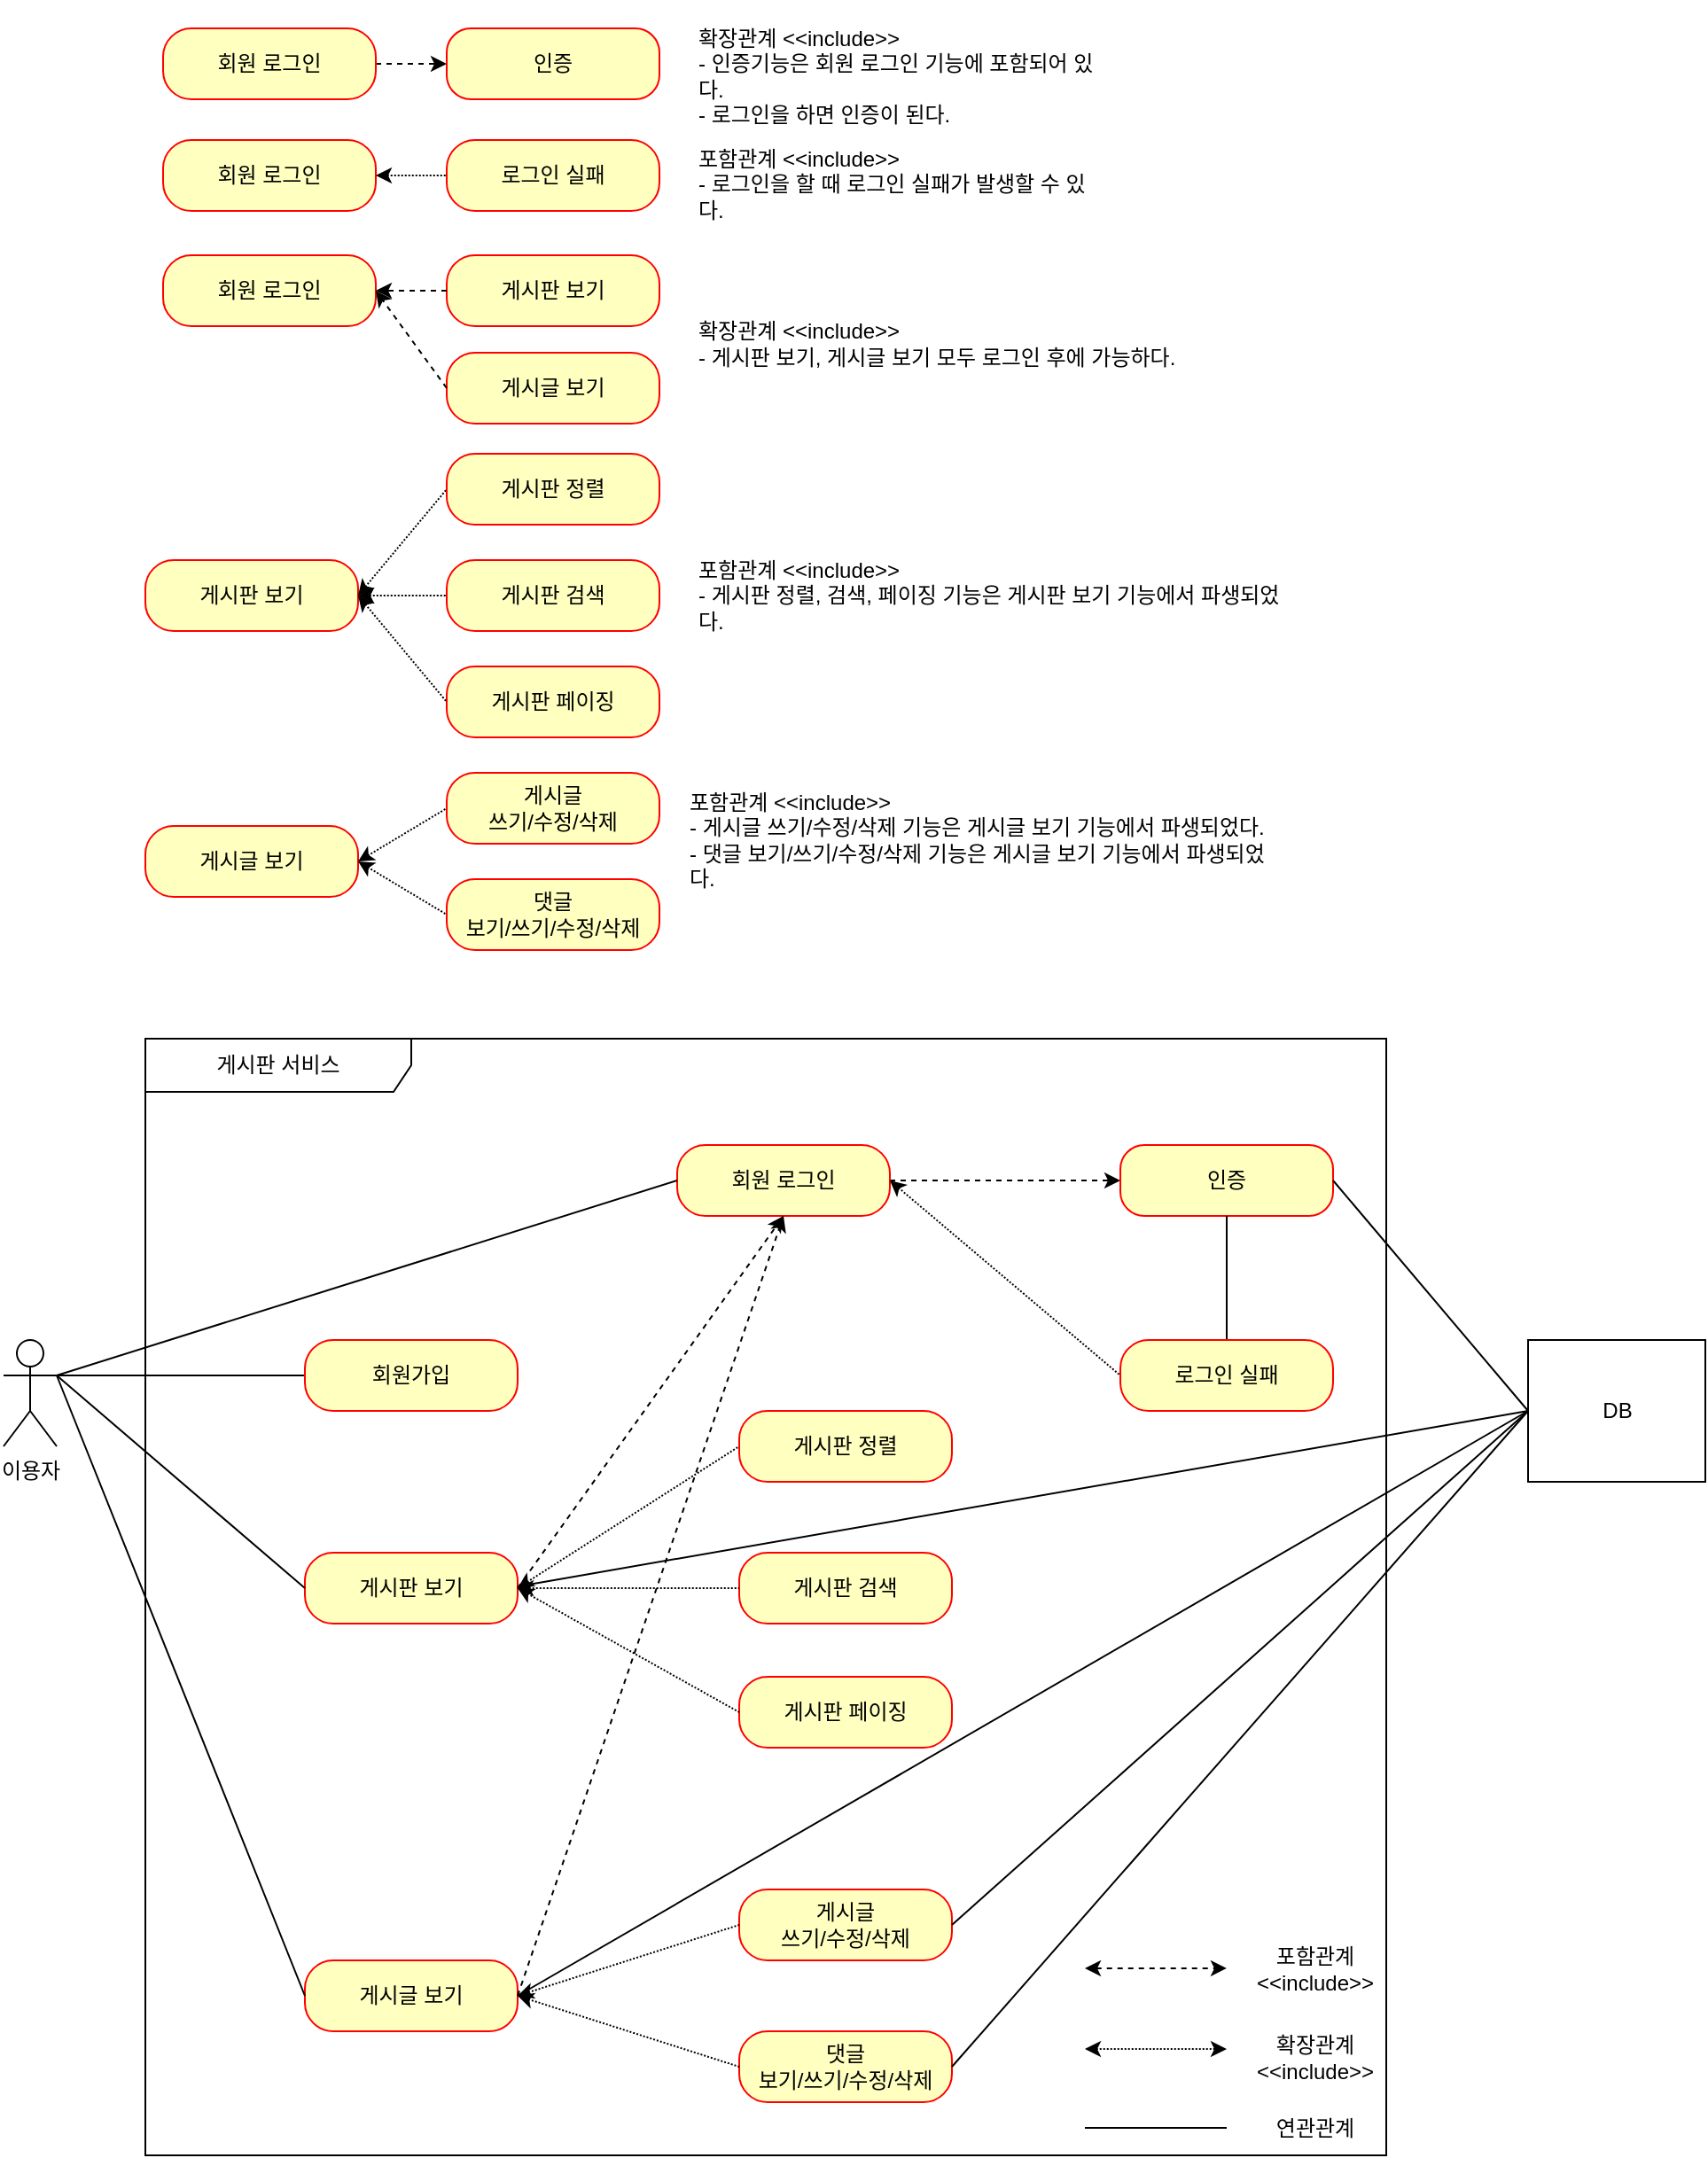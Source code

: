 <mxfile version="21.1.2" type="github">
  <diagram name="페이지-1" id="T4Wuuig0YvPSh3bQj3FD">
    <mxGraphModel dx="1588" dy="3495" grid="1" gridSize="10" guides="1" tooltips="1" connect="1" arrows="1" fold="1" page="1" pageScale="1" pageWidth="827" pageHeight="1169" math="0" shadow="0">
      <root>
        <mxCell id="0" />
        <mxCell id="1" parent="0" />
        <mxCell id="jKe8y5UNzDwb2o2jiz_U-1" value="이용자" style="shape=umlActor;verticalLabelPosition=bottom;verticalAlign=top;html=1;" vertex="1" parent="1">
          <mxGeometry x="180" y="110" width="30" height="60" as="geometry" />
        </mxCell>
        <mxCell id="jKe8y5UNzDwb2o2jiz_U-2" value="게시판 서비스" style="shape=umlFrame;whiteSpace=wrap;html=1;width=150;height=30;" vertex="1" parent="1">
          <mxGeometry x="260" y="-60" width="700" height="630" as="geometry" />
        </mxCell>
        <mxCell id="jKe8y5UNzDwb2o2jiz_U-3" style="rounded=0;orthogonalLoop=1;jettySize=auto;html=1;entryX=1;entryY=0.333;entryDx=0;entryDy=0;entryPerimeter=0;exitX=0;exitY=0.5;exitDx=0;exitDy=0;endArrow=none;endFill=0;" edge="1" parent="1" source="jKe8y5UNzDwb2o2jiz_U-4" target="jKe8y5UNzDwb2o2jiz_U-1">
          <mxGeometry relative="1" as="geometry" />
        </mxCell>
        <mxCell id="jKe8y5UNzDwb2o2jiz_U-4" value="회원가입" style="rounded=1;whiteSpace=wrap;html=1;arcSize=40;fontColor=#000000;fillColor=#ffffc0;strokeColor=#ff0000;" vertex="1" parent="1">
          <mxGeometry x="350" y="110" width="120" height="40" as="geometry" />
        </mxCell>
        <mxCell id="jKe8y5UNzDwb2o2jiz_U-5" value="게시판 보기" style="rounded=1;whiteSpace=wrap;html=1;arcSize=40;fontColor=#000000;fillColor=#ffffc0;strokeColor=#ff0000;" vertex="1" parent="1">
          <mxGeometry x="350" y="230" width="120" height="40" as="geometry" />
        </mxCell>
        <mxCell id="jKe8y5UNzDwb2o2jiz_U-6" value="게시글 보기" style="rounded=1;whiteSpace=wrap;html=1;arcSize=40;fontColor=#000000;fillColor=#ffffc0;strokeColor=#ff0000;" vertex="1" parent="1">
          <mxGeometry x="350" y="460" width="120" height="40" as="geometry" />
        </mxCell>
        <mxCell id="jKe8y5UNzDwb2o2jiz_U-7" value="" style="edgeStyle=none;rounded=0;orthogonalLoop=1;jettySize=auto;html=1;endArrow=classic;endFill=1;dashed=1;" edge="1" parent="1" source="jKe8y5UNzDwb2o2jiz_U-8" target="jKe8y5UNzDwb2o2jiz_U-9">
          <mxGeometry relative="1" as="geometry" />
        </mxCell>
        <mxCell id="jKe8y5UNzDwb2o2jiz_U-8" value="회원 로그인" style="rounded=1;whiteSpace=wrap;html=1;arcSize=40;fontColor=#000000;fillColor=#ffffc0;strokeColor=#ff0000;" vertex="1" parent="1">
          <mxGeometry x="560" width="120" height="40" as="geometry" />
        </mxCell>
        <mxCell id="jKe8y5UNzDwb2o2jiz_U-9" value="인증" style="rounded=1;whiteSpace=wrap;html=1;arcSize=34;fontColor=#000000;fillColor=#ffffc0;strokeColor=#ff0000;" vertex="1" parent="1">
          <mxGeometry x="810" width="120" height="40" as="geometry" />
        </mxCell>
        <mxCell id="jKe8y5UNzDwb2o2jiz_U-10" value="" style="edgeStyle=none;rounded=0;orthogonalLoop=1;jettySize=auto;html=1;endArrow=none;endFill=0;" edge="1" parent="1" source="jKe8y5UNzDwb2o2jiz_U-11" target="jKe8y5UNzDwb2o2jiz_U-9">
          <mxGeometry relative="1" as="geometry" />
        </mxCell>
        <mxCell id="jKe8y5UNzDwb2o2jiz_U-11" value="로그인 실패" style="rounded=1;whiteSpace=wrap;html=1;arcSize=40;fontColor=#000000;fillColor=#ffffc0;strokeColor=#ff0000;" vertex="1" parent="1">
          <mxGeometry x="810" y="110" width="120" height="40" as="geometry" />
        </mxCell>
        <mxCell id="jKe8y5UNzDwb2o2jiz_U-12" value="게시판 정렬" style="rounded=1;whiteSpace=wrap;html=1;arcSize=40;fontColor=#000000;fillColor=#ffffc0;strokeColor=#ff0000;" vertex="1" parent="1">
          <mxGeometry x="595" y="150" width="120" height="40" as="geometry" />
        </mxCell>
        <mxCell id="jKe8y5UNzDwb2o2jiz_U-13" value="게시판 검색" style="rounded=1;whiteSpace=wrap;html=1;arcSize=40;fontColor=#000000;fillColor=#ffffc0;strokeColor=#ff0000;" vertex="1" parent="1">
          <mxGeometry x="595" y="230" width="120" height="40" as="geometry" />
        </mxCell>
        <mxCell id="jKe8y5UNzDwb2o2jiz_U-14" value="게시글 &lt;br&gt;쓰기/수정/삭제" style="rounded=1;whiteSpace=wrap;html=1;arcSize=40;fontColor=#000000;fillColor=#ffffc0;strokeColor=#ff0000;" vertex="1" parent="1">
          <mxGeometry x="595" y="420" width="120" height="40" as="geometry" />
        </mxCell>
        <mxCell id="jKe8y5UNzDwb2o2jiz_U-15" value="댓글 &lt;br&gt;보기/쓰기/수정/삭제" style="rounded=1;whiteSpace=wrap;html=1;arcSize=40;fontColor=#000000;fillColor=#ffffc0;strokeColor=#ff0000;" vertex="1" parent="1">
          <mxGeometry x="595" y="500" width="120" height="40" as="geometry" />
        </mxCell>
        <mxCell id="jKe8y5UNzDwb2o2jiz_U-16" style="edgeStyle=none;rounded=0;orthogonalLoop=1;jettySize=auto;html=1;exitX=0.5;exitY=1;exitDx=0;exitDy=0;" edge="1" parent="1" source="jKe8y5UNzDwb2o2jiz_U-8" target="jKe8y5UNzDwb2o2jiz_U-8">
          <mxGeometry relative="1" as="geometry" />
        </mxCell>
        <mxCell id="jKe8y5UNzDwb2o2jiz_U-17" style="rounded=0;orthogonalLoop=1;jettySize=auto;html=1;exitX=0;exitY=0.5;exitDx=0;exitDy=0;endArrow=none;endFill=0;" edge="1" parent="1" source="jKe8y5UNzDwb2o2jiz_U-8">
          <mxGeometry relative="1" as="geometry">
            <mxPoint x="330" y="90" as="sourcePoint" />
            <mxPoint x="210" y="130" as="targetPoint" />
          </mxGeometry>
        </mxCell>
        <mxCell id="jKe8y5UNzDwb2o2jiz_U-18" style="rounded=0;orthogonalLoop=1;jettySize=auto;html=1;exitX=0;exitY=0.5;exitDx=0;exitDy=0;endArrow=none;endFill=0;" edge="1" parent="1" source="jKe8y5UNzDwb2o2jiz_U-5">
          <mxGeometry relative="1" as="geometry">
            <mxPoint x="360" y="140" as="sourcePoint" />
            <mxPoint x="210" y="130" as="targetPoint" />
          </mxGeometry>
        </mxCell>
        <mxCell id="jKe8y5UNzDwb2o2jiz_U-19" style="rounded=0;orthogonalLoop=1;jettySize=auto;html=1;exitX=0;exitY=0.5;exitDx=0;exitDy=0;endArrow=none;endFill=0;" edge="1" parent="1" source="jKe8y5UNzDwb2o2jiz_U-6">
          <mxGeometry relative="1" as="geometry">
            <mxPoint x="360" y="220" as="sourcePoint" />
            <mxPoint x="210" y="130" as="targetPoint" />
          </mxGeometry>
        </mxCell>
        <mxCell id="jKe8y5UNzDwb2o2jiz_U-20" value="" style="edgeStyle=none;rounded=0;orthogonalLoop=1;jettySize=auto;html=1;endArrow=none;endFill=0;entryX=0;entryY=0.5;entryDx=0;entryDy=0;exitX=1;exitY=0.5;exitDx=0;exitDy=0;dashed=1;startArrow=classic;startFill=1;dashPattern=1 1;" edge="1" parent="1" source="jKe8y5UNzDwb2o2jiz_U-8" target="jKe8y5UNzDwb2o2jiz_U-11">
          <mxGeometry relative="1" as="geometry">
            <mxPoint x="610" y="30" as="sourcePoint" />
            <mxPoint x="690" y="30" as="targetPoint" />
          </mxGeometry>
        </mxCell>
        <mxCell id="jKe8y5UNzDwb2o2jiz_U-21" value="" style="edgeStyle=none;rounded=0;orthogonalLoop=1;jettySize=auto;html=1;endArrow=classic;endFill=1;dashed=1;startArrow=classic;startFill=1;" edge="1" parent="1">
          <mxGeometry relative="1" as="geometry">
            <mxPoint x="790" y="464.47" as="sourcePoint" />
            <mxPoint x="870" y="464.47" as="targetPoint" />
          </mxGeometry>
        </mxCell>
        <mxCell id="jKe8y5UNzDwb2o2jiz_U-22" value="포함관계 &amp;lt;&amp;lt;include&amp;gt;&amp;gt;" style="text;html=1;strokeColor=none;fillColor=none;align=center;verticalAlign=middle;whiteSpace=wrap;rounded=0;" vertex="1" parent="1">
          <mxGeometry x="890" y="450" width="60" height="30" as="geometry" />
        </mxCell>
        <mxCell id="jKe8y5UNzDwb2o2jiz_U-23" value="&lt;br&gt;&lt;span style=&quot;text-align: center;&quot;&gt;확장관계 &amp;lt;&amp;lt;include&amp;gt;&amp;gt;&lt;br&gt;&lt;/span&gt;- 인증기능은 회원 로그인 기능에 포함되어 있다.&lt;br&gt;- 로그인을 하면 인증이 된다." style="text;html=1;strokeColor=none;fillColor=none;align=left;verticalAlign=middle;whiteSpace=wrap;rounded=0;imageAlign=right;" vertex="1" parent="1">
          <mxGeometry x="570" y="-625" width="230" height="30" as="geometry" />
        </mxCell>
        <mxCell id="jKe8y5UNzDwb2o2jiz_U-24" value="확장관계 &amp;lt;&amp;lt;include&amp;gt;&amp;gt;" style="text;html=1;strokeColor=none;fillColor=none;align=center;verticalAlign=middle;whiteSpace=wrap;rounded=0;" vertex="1" parent="1">
          <mxGeometry x="890" y="500" width="60" height="30" as="geometry" />
        </mxCell>
        <mxCell id="jKe8y5UNzDwb2o2jiz_U-25" value="&lt;span style=&quot;text-align: center;&quot;&gt;포함관계 &amp;lt;&amp;lt;include&amp;gt;&amp;gt;&lt;/span&gt;&lt;br&gt;- 로그인을 할 때 로그인 실패가 발생할 수 있다." style="text;html=1;strokeColor=none;fillColor=none;align=left;verticalAlign=middle;whiteSpace=wrap;rounded=0;" vertex="1" parent="1">
          <mxGeometry x="570" y="-557" width="230" height="30" as="geometry" />
        </mxCell>
        <mxCell id="jKe8y5UNzDwb2o2jiz_U-26" value="" style="rounded=0;orthogonalLoop=1;jettySize=auto;html=1;endArrow=classic;endFill=1;dashed=1;exitX=1;exitY=0.5;exitDx=0;exitDy=0;entryX=0.5;entryY=1;entryDx=0;entryDy=0;" edge="1" parent="1" source="jKe8y5UNzDwb2o2jiz_U-5" target="jKe8y5UNzDwb2o2jiz_U-8">
          <mxGeometry relative="1" as="geometry">
            <mxPoint x="480" y="209.58" as="sourcePoint" />
            <mxPoint x="610" y="209.58" as="targetPoint" />
          </mxGeometry>
        </mxCell>
        <mxCell id="jKe8y5UNzDwb2o2jiz_U-27" value="" style="rounded=0;orthogonalLoop=1;jettySize=auto;html=1;endArrow=classic;endFill=1;dashed=1;exitX=1;exitY=0.5;exitDx=0;exitDy=0;entryX=0.5;entryY=1;entryDx=0;entryDy=0;" edge="1" parent="1" source="jKe8y5UNzDwb2o2jiz_U-6" target="jKe8y5UNzDwb2o2jiz_U-8">
          <mxGeometry relative="1" as="geometry">
            <mxPoint x="490.0" y="400" as="sourcePoint" />
            <mxPoint x="640" y="230" as="targetPoint" />
          </mxGeometry>
        </mxCell>
        <mxCell id="jKe8y5UNzDwb2o2jiz_U-28" value="&lt;br&gt;" style="edgeLabel;html=1;align=center;verticalAlign=middle;resizable=0;points=[];" vertex="1" connectable="0" parent="jKe8y5UNzDwb2o2jiz_U-27">
          <mxGeometry x="0.048" y="-2" relative="1" as="geometry">
            <mxPoint as="offset" />
          </mxGeometry>
        </mxCell>
        <mxCell id="jKe8y5UNzDwb2o2jiz_U-29" value="&lt;span style=&quot;text-align: center;&quot;&gt;확장관계 &amp;lt;&amp;lt;include&amp;gt;&amp;gt;&lt;/span&gt;&lt;br style=&quot;text-align: center;&quot;&gt;- 게시판 보기, 게시글 보기 모두 로그인 후에 가능하다." style="text;html=1;strokeColor=none;fillColor=none;align=left;verticalAlign=middle;whiteSpace=wrap;rounded=0;" vertex="1" parent="1">
          <mxGeometry x="570" y="-467" width="300" height="30" as="geometry" />
        </mxCell>
        <mxCell id="jKe8y5UNzDwb2o2jiz_U-30" value="게시판 페이징" style="rounded=1;whiteSpace=wrap;html=1;arcSize=40;fontColor=#000000;fillColor=#ffffc0;strokeColor=#ff0000;" vertex="1" parent="1">
          <mxGeometry x="595" y="300" width="120" height="40" as="geometry" />
        </mxCell>
        <mxCell id="jKe8y5UNzDwb2o2jiz_U-31" value="" style="edgeStyle=none;rounded=0;orthogonalLoop=1;jettySize=auto;html=1;endArrow=none;endFill=0;entryX=0;entryY=0.5;entryDx=0;entryDy=0;dashed=1;startArrow=classic;startFill=1;dashPattern=1 1;" edge="1" parent="1" target="jKe8y5UNzDwb2o2jiz_U-12">
          <mxGeometry relative="1" as="geometry">
            <mxPoint x="470" y="250" as="sourcePoint" />
            <mxPoint x="730" y="590" as="targetPoint" />
          </mxGeometry>
        </mxCell>
        <mxCell id="jKe8y5UNzDwb2o2jiz_U-32" value="" style="edgeStyle=none;rounded=0;orthogonalLoop=1;jettySize=auto;html=1;endArrow=none;endFill=0;entryX=0;entryY=0.5;entryDx=0;entryDy=0;dashed=1;startArrow=classic;startFill=1;dashPattern=1 1;" edge="1" parent="1" target="jKe8y5UNzDwb2o2jiz_U-13">
          <mxGeometry relative="1" as="geometry">
            <mxPoint x="470" y="250" as="sourcePoint" />
            <mxPoint x="605" y="180" as="targetPoint" />
          </mxGeometry>
        </mxCell>
        <mxCell id="jKe8y5UNzDwb2o2jiz_U-33" value="" style="edgeStyle=none;rounded=0;orthogonalLoop=1;jettySize=auto;html=1;endArrow=none;endFill=0;entryX=0;entryY=0.5;entryDx=0;entryDy=0;dashed=1;startArrow=classic;startFill=1;exitX=1;exitY=0.5;exitDx=0;exitDy=0;dashPattern=1 1;" edge="1" parent="1" source="jKe8y5UNzDwb2o2jiz_U-5" target="jKe8y5UNzDwb2o2jiz_U-30">
          <mxGeometry relative="1" as="geometry">
            <mxPoint x="480" y="260" as="sourcePoint" />
            <mxPoint x="605" y="260" as="targetPoint" />
          </mxGeometry>
        </mxCell>
        <mxCell id="jKe8y5UNzDwb2o2jiz_U-34" value="" style="edgeStyle=none;rounded=0;orthogonalLoop=1;jettySize=auto;html=1;endArrow=classic;endFill=1;dashed=1;startArrow=classic;startFill=1;dashPattern=1 1;" edge="1" parent="1">
          <mxGeometry relative="1" as="geometry">
            <mxPoint x="790" y="510" as="sourcePoint" />
            <mxPoint x="870" y="510" as="targetPoint" />
          </mxGeometry>
        </mxCell>
        <mxCell id="jKe8y5UNzDwb2o2jiz_U-35" value="" style="edgeStyle=none;rounded=0;orthogonalLoop=1;jettySize=auto;html=1;endArrow=none;endFill=0;entryX=0;entryY=0.5;entryDx=0;entryDy=0;dashed=1;startArrow=classic;startFill=1;exitX=1;exitY=0.5;exitDx=0;exitDy=0;dashPattern=1 1;" edge="1" parent="1" source="jKe8y5UNzDwb2o2jiz_U-6" target="jKe8y5UNzDwb2o2jiz_U-14">
          <mxGeometry relative="1" as="geometry">
            <mxPoint x="467.5" y="360" as="sourcePoint" />
            <mxPoint x="592.5" y="430" as="targetPoint" />
          </mxGeometry>
        </mxCell>
        <mxCell id="jKe8y5UNzDwb2o2jiz_U-36" value="" style="edgeStyle=none;rounded=0;orthogonalLoop=1;jettySize=auto;html=1;endArrow=none;endFill=0;entryX=0;entryY=0.5;entryDx=0;entryDy=0;dashed=1;startArrow=classic;startFill=1;dashPattern=1 1;" edge="1" parent="1" target="jKe8y5UNzDwb2o2jiz_U-15">
          <mxGeometry relative="1" as="geometry">
            <mxPoint x="470" y="480" as="sourcePoint" />
            <mxPoint x="605" y="450" as="targetPoint" />
          </mxGeometry>
        </mxCell>
        <mxCell id="jKe8y5UNzDwb2o2jiz_U-37" value="" style="edgeStyle=none;rounded=0;orthogonalLoop=1;jettySize=auto;html=1;endArrow=classic;endFill=1;dashed=1;" edge="1" parent="1" source="jKe8y5UNzDwb2o2jiz_U-38" target="jKe8y5UNzDwb2o2jiz_U-39">
          <mxGeometry relative="1" as="geometry" />
        </mxCell>
        <mxCell id="jKe8y5UNzDwb2o2jiz_U-38" value="회원 로그인" style="rounded=1;whiteSpace=wrap;html=1;arcSize=40;fontColor=#000000;fillColor=#ffffc0;strokeColor=#ff0000;" vertex="1" parent="1">
          <mxGeometry x="270" y="-630" width="120" height="40" as="geometry" />
        </mxCell>
        <mxCell id="jKe8y5UNzDwb2o2jiz_U-39" value="인증" style="rounded=1;whiteSpace=wrap;html=1;arcSize=34;fontColor=#000000;fillColor=#ffffc0;strokeColor=#ff0000;" vertex="1" parent="1">
          <mxGeometry x="430" y="-630" width="120" height="40" as="geometry" />
        </mxCell>
        <mxCell id="jKe8y5UNzDwb2o2jiz_U-40" value="회원 로그인" style="rounded=1;whiteSpace=wrap;html=1;arcSize=40;fontColor=#000000;fillColor=#ffffc0;strokeColor=#ff0000;" vertex="1" parent="1">
          <mxGeometry x="270" y="-567" width="120" height="40" as="geometry" />
        </mxCell>
        <mxCell id="jKe8y5UNzDwb2o2jiz_U-41" value="로그인 실패" style="rounded=1;whiteSpace=wrap;html=1;arcSize=40;fontColor=#000000;fillColor=#ffffc0;strokeColor=#ff0000;" vertex="1" parent="1">
          <mxGeometry x="430" y="-567" width="120" height="40" as="geometry" />
        </mxCell>
        <mxCell id="jKe8y5UNzDwb2o2jiz_U-42" value="" style="edgeStyle=none;rounded=0;orthogonalLoop=1;jettySize=auto;html=1;endArrow=none;endFill=0;entryX=0;entryY=0.5;entryDx=0;entryDy=0;exitX=1;exitY=0.5;exitDx=0;exitDy=0;dashed=1;startArrow=classic;startFill=1;dashPattern=1 1;" edge="1" parent="1" source="jKe8y5UNzDwb2o2jiz_U-40" target="jKe8y5UNzDwb2o2jiz_U-41">
          <mxGeometry relative="1" as="geometry">
            <mxPoint x="470" y="-437" as="sourcePoint" />
            <mxPoint x="550" y="-437" as="targetPoint" />
          </mxGeometry>
        </mxCell>
        <mxCell id="jKe8y5UNzDwb2o2jiz_U-43" value="회원 로그인" style="rounded=1;whiteSpace=wrap;html=1;arcSize=40;fontColor=#000000;fillColor=#ffffc0;strokeColor=#ff0000;" vertex="1" parent="1">
          <mxGeometry x="270" y="-502" width="120" height="40" as="geometry" />
        </mxCell>
        <mxCell id="jKe8y5UNzDwb2o2jiz_U-44" value="게시판 보기" style="rounded=1;whiteSpace=wrap;html=1;arcSize=40;fontColor=#000000;fillColor=#ffffc0;strokeColor=#ff0000;" vertex="1" parent="1">
          <mxGeometry x="430" y="-502" width="120" height="40" as="geometry" />
        </mxCell>
        <mxCell id="jKe8y5UNzDwb2o2jiz_U-45" value="게시글 보기" style="rounded=1;whiteSpace=wrap;html=1;arcSize=40;fontColor=#000000;fillColor=#ffffc0;strokeColor=#ff0000;" vertex="1" parent="1">
          <mxGeometry x="430" y="-447" width="120" height="40" as="geometry" />
        </mxCell>
        <mxCell id="jKe8y5UNzDwb2o2jiz_U-46" value="" style="rounded=0;orthogonalLoop=1;jettySize=auto;html=1;endArrow=classic;endFill=1;dashed=1;exitX=0;exitY=0.5;exitDx=0;exitDy=0;entryX=1;entryY=0.5;entryDx=0;entryDy=0;" edge="1" parent="1" source="jKe8y5UNzDwb2o2jiz_U-44" target="jKe8y5UNzDwb2o2jiz_U-43">
          <mxGeometry relative="1" as="geometry">
            <mxPoint x="360" y="-252" as="sourcePoint" />
            <mxPoint x="510" y="-462" as="targetPoint" />
          </mxGeometry>
        </mxCell>
        <mxCell id="jKe8y5UNzDwb2o2jiz_U-47" value="" style="rounded=0;orthogonalLoop=1;jettySize=auto;html=1;endArrow=classic;endFill=1;dashed=1;exitX=0;exitY=0.5;exitDx=0;exitDy=0;entryX=1;entryY=0.5;entryDx=0;entryDy=0;" edge="1" parent="1" source="jKe8y5UNzDwb2o2jiz_U-45" target="jKe8y5UNzDwb2o2jiz_U-43">
          <mxGeometry relative="1" as="geometry">
            <mxPoint x="440" y="-472" as="sourcePoint" />
            <mxPoint x="400" y="-472" as="targetPoint" />
          </mxGeometry>
        </mxCell>
        <mxCell id="jKe8y5UNzDwb2o2jiz_U-48" value="게시판 보기" style="rounded=1;whiteSpace=wrap;html=1;arcSize=40;fontColor=#000000;fillColor=#ffffc0;strokeColor=#ff0000;" vertex="1" parent="1">
          <mxGeometry x="260" y="-330" width="120" height="40" as="geometry" />
        </mxCell>
        <mxCell id="jKe8y5UNzDwb2o2jiz_U-49" value="게시판 검색" style="rounded=1;whiteSpace=wrap;html=1;arcSize=40;fontColor=#000000;fillColor=#ffffc0;strokeColor=#ff0000;" vertex="1" parent="1">
          <mxGeometry x="430" y="-330" width="120" height="40" as="geometry" />
        </mxCell>
        <mxCell id="jKe8y5UNzDwb2o2jiz_U-50" value="게시판 페이징" style="rounded=1;whiteSpace=wrap;html=1;arcSize=40;fontColor=#000000;fillColor=#ffffc0;strokeColor=#ff0000;" vertex="1" parent="1">
          <mxGeometry x="430" y="-270" width="120" height="40" as="geometry" />
        </mxCell>
        <mxCell id="jKe8y5UNzDwb2o2jiz_U-51" value="" style="edgeStyle=none;rounded=0;orthogonalLoop=1;jettySize=auto;html=1;endArrow=none;endFill=0;entryX=0;entryY=0.5;entryDx=0;entryDy=0;dashed=1;startArrow=classic;startFill=1;dashPattern=1 1;" edge="1" parent="1" target="jKe8y5UNzDwb2o2jiz_U-54">
          <mxGeometry relative="1" as="geometry">
            <mxPoint x="380" y="-310" as="sourcePoint" />
            <mxPoint x="502.5" y="-380" as="targetPoint" />
          </mxGeometry>
        </mxCell>
        <mxCell id="jKe8y5UNzDwb2o2jiz_U-52" value="" style="edgeStyle=none;rounded=0;orthogonalLoop=1;jettySize=auto;html=1;endArrow=none;endFill=0;entryX=0;entryY=0.5;entryDx=0;entryDy=0;dashed=1;startArrow=classic;startFill=1;dashPattern=1 1;exitX=1;exitY=0.5;exitDx=0;exitDy=0;" edge="1" parent="1" source="jKe8y5UNzDwb2o2jiz_U-48" target="jKe8y5UNzDwb2o2jiz_U-49">
          <mxGeometry relative="1" as="geometry">
            <mxPoint x="377.5" y="-300" as="sourcePoint" />
            <mxPoint x="512.5" y="-370" as="targetPoint" />
          </mxGeometry>
        </mxCell>
        <mxCell id="jKe8y5UNzDwb2o2jiz_U-53" value="" style="edgeStyle=none;rounded=0;orthogonalLoop=1;jettySize=auto;html=1;endArrow=none;endFill=0;entryX=0;entryY=0.5;entryDx=0;entryDy=0;dashed=1;startArrow=classic;startFill=1;dashPattern=1 1;" edge="1" parent="1" target="jKe8y5UNzDwb2o2jiz_U-50">
          <mxGeometry relative="1" as="geometry">
            <mxPoint x="380" y="-310" as="sourcePoint" />
            <mxPoint x="512.5" y="-290" as="targetPoint" />
          </mxGeometry>
        </mxCell>
        <mxCell id="jKe8y5UNzDwb2o2jiz_U-54" value="게시판 정렬" style="rounded=1;whiteSpace=wrap;html=1;arcSize=40;fontColor=#000000;fillColor=#ffffc0;strokeColor=#ff0000;" vertex="1" parent="1">
          <mxGeometry x="430" y="-390" width="120" height="40" as="geometry" />
        </mxCell>
        <mxCell id="jKe8y5UNzDwb2o2jiz_U-55" value="&lt;span style=&quot;text-align: center;&quot;&gt;포함관계 &amp;lt;&amp;lt;include&amp;gt;&amp;gt;&lt;/span&gt;&lt;br&gt;- 게시판 정렬, 검색, 페이징 기능은 게시판 보기 기능에서 파생되었다." style="text;html=1;strokeColor=none;fillColor=none;align=left;verticalAlign=middle;whiteSpace=wrap;rounded=0;" vertex="1" parent="1">
          <mxGeometry x="570" y="-325" width="340" height="30" as="geometry" />
        </mxCell>
        <mxCell id="jKe8y5UNzDwb2o2jiz_U-56" value="게시글 보기" style="rounded=1;whiteSpace=wrap;html=1;arcSize=40;fontColor=#000000;fillColor=#ffffc0;strokeColor=#ff0000;" vertex="1" parent="1">
          <mxGeometry x="260" y="-180" width="120" height="40" as="geometry" />
        </mxCell>
        <mxCell id="jKe8y5UNzDwb2o2jiz_U-57" value="게시글 &lt;br&gt;쓰기/수정/삭제" style="rounded=1;whiteSpace=wrap;html=1;arcSize=40;fontColor=#000000;fillColor=#ffffc0;strokeColor=#ff0000;" vertex="1" parent="1">
          <mxGeometry x="430" y="-210" width="120" height="40" as="geometry" />
        </mxCell>
        <mxCell id="jKe8y5UNzDwb2o2jiz_U-58" value="댓글 &lt;br&gt;보기/쓰기/수정/삭제" style="rounded=1;whiteSpace=wrap;html=1;arcSize=40;fontColor=#000000;fillColor=#ffffc0;strokeColor=#ff0000;" vertex="1" parent="1">
          <mxGeometry x="430" y="-150" width="120" height="40" as="geometry" />
        </mxCell>
        <mxCell id="jKe8y5UNzDwb2o2jiz_U-59" value="" style="edgeStyle=none;rounded=0;orthogonalLoop=1;jettySize=auto;html=1;endArrow=none;endFill=0;entryX=0;entryY=0.5;entryDx=0;entryDy=0;dashed=1;startArrow=classic;startFill=1;exitX=1;exitY=0.5;exitDx=0;exitDy=0;dashPattern=1 1;" edge="1" parent="1" source="jKe8y5UNzDwb2o2jiz_U-56" target="jKe8y5UNzDwb2o2jiz_U-57">
          <mxGeometry relative="1" as="geometry">
            <mxPoint x="302.5" y="-260" as="sourcePoint" />
            <mxPoint x="427.5" y="-190" as="targetPoint" />
          </mxGeometry>
        </mxCell>
        <mxCell id="jKe8y5UNzDwb2o2jiz_U-60" value="" style="edgeStyle=none;rounded=0;orthogonalLoop=1;jettySize=auto;html=1;endArrow=none;endFill=0;entryX=0;entryY=0.5;entryDx=0;entryDy=0;dashed=1;startArrow=classic;startFill=1;dashPattern=1 1;exitX=1;exitY=0.5;exitDx=0;exitDy=0;" edge="1" parent="1" source="jKe8y5UNzDwb2o2jiz_U-56" target="jKe8y5UNzDwb2o2jiz_U-58">
          <mxGeometry relative="1" as="geometry">
            <mxPoint x="305" y="-140" as="sourcePoint" />
            <mxPoint x="440" y="-170" as="targetPoint" />
          </mxGeometry>
        </mxCell>
        <mxCell id="jKe8y5UNzDwb2o2jiz_U-61" value="&lt;span style=&quot;text-align: center;&quot;&gt;포함관계 &amp;lt;&amp;lt;include&amp;gt;&amp;gt;&lt;/span&gt;&lt;br&gt;- 게시글 쓰기/수정/삭제 기능은 게시글 보기 기능에서 파생되었다.&lt;br&gt;- 댓글 보기/쓰기/수정/삭제 기능은 게시글 보기 기능에서 파생되었다." style="text;html=1;strokeColor=none;fillColor=none;align=left;verticalAlign=middle;whiteSpace=wrap;rounded=0;" vertex="1" parent="1">
          <mxGeometry x="565" y="-195" width="340" height="45" as="geometry" />
        </mxCell>
        <mxCell id="jKe8y5UNzDwb2o2jiz_U-62" value="DB" style="html=1;dropTarget=0;" vertex="1" parent="1">
          <mxGeometry x="1040" y="110" width="100" height="80" as="geometry" />
        </mxCell>
        <mxCell id="jKe8y5UNzDwb2o2jiz_U-63" style="rounded=0;orthogonalLoop=1;jettySize=auto;html=1;endArrow=none;endFill=0;" edge="1" parent="1">
          <mxGeometry relative="1" as="geometry">
            <mxPoint x="870" y="554.5" as="sourcePoint" />
            <mxPoint x="790" y="554.5" as="targetPoint" />
          </mxGeometry>
        </mxCell>
        <mxCell id="jKe8y5UNzDwb2o2jiz_U-64" value="연관관계" style="text;html=1;strokeColor=none;fillColor=none;align=center;verticalAlign=middle;whiteSpace=wrap;rounded=0;" vertex="1" parent="1">
          <mxGeometry x="890" y="540" width="60" height="30" as="geometry" />
        </mxCell>
        <mxCell id="jKe8y5UNzDwb2o2jiz_U-65" value="" style="edgeStyle=none;rounded=0;orthogonalLoop=1;jettySize=auto;html=1;endArrow=none;endFill=0;entryX=1;entryY=0.5;entryDx=0;entryDy=0;exitX=0;exitY=0.5;exitDx=0;exitDy=0;" edge="1" parent="1" source="jKe8y5UNzDwb2o2jiz_U-62" target="jKe8y5UNzDwb2o2jiz_U-9">
          <mxGeometry relative="1" as="geometry">
            <mxPoint x="1020" y="100" as="sourcePoint" />
            <mxPoint x="1020" y="30" as="targetPoint" />
          </mxGeometry>
        </mxCell>
        <mxCell id="jKe8y5UNzDwb2o2jiz_U-66" value="" style="edgeStyle=none;rounded=0;orthogonalLoop=1;jettySize=auto;html=1;endArrow=none;endFill=0;exitX=0;exitY=0.5;exitDx=0;exitDy=0;entryX=1.003;entryY=0.475;entryDx=0;entryDy=0;entryPerimeter=0;" edge="1" parent="1" source="jKe8y5UNzDwb2o2jiz_U-62" target="jKe8y5UNzDwb2o2jiz_U-5">
          <mxGeometry relative="1" as="geometry">
            <mxPoint x="1040" y="150" as="sourcePoint" />
            <mxPoint x="480" y="250" as="targetPoint" />
          </mxGeometry>
        </mxCell>
        <mxCell id="jKe8y5UNzDwb2o2jiz_U-67" value="" style="edgeStyle=none;rounded=0;orthogonalLoop=1;jettySize=auto;html=1;endArrow=none;endFill=0;" edge="1" parent="1">
          <mxGeometry relative="1" as="geometry">
            <mxPoint x="1040" y="150" as="sourcePoint" />
            <mxPoint x="470" y="480" as="targetPoint" />
          </mxGeometry>
        </mxCell>
        <mxCell id="jKe8y5UNzDwb2o2jiz_U-68" value="" style="edgeStyle=none;rounded=0;orthogonalLoop=1;jettySize=auto;html=1;endArrow=none;endFill=0;entryX=1;entryY=0.5;entryDx=0;entryDy=0;" edge="1" parent="1" target="jKe8y5UNzDwb2o2jiz_U-14">
          <mxGeometry relative="1" as="geometry">
            <mxPoint x="1040" y="150" as="sourcePoint" />
            <mxPoint x="480" y="490" as="targetPoint" />
          </mxGeometry>
        </mxCell>
        <mxCell id="jKe8y5UNzDwb2o2jiz_U-69" value="" style="edgeStyle=none;rounded=0;orthogonalLoop=1;jettySize=auto;html=1;endArrow=none;endFill=0;entryX=1;entryY=0.5;entryDx=0;entryDy=0;" edge="1" parent="1" target="jKe8y5UNzDwb2o2jiz_U-15">
          <mxGeometry relative="1" as="geometry">
            <mxPoint x="1040" y="150" as="sourcePoint" />
            <mxPoint x="725" y="450" as="targetPoint" />
          </mxGeometry>
        </mxCell>
      </root>
    </mxGraphModel>
  </diagram>
</mxfile>
